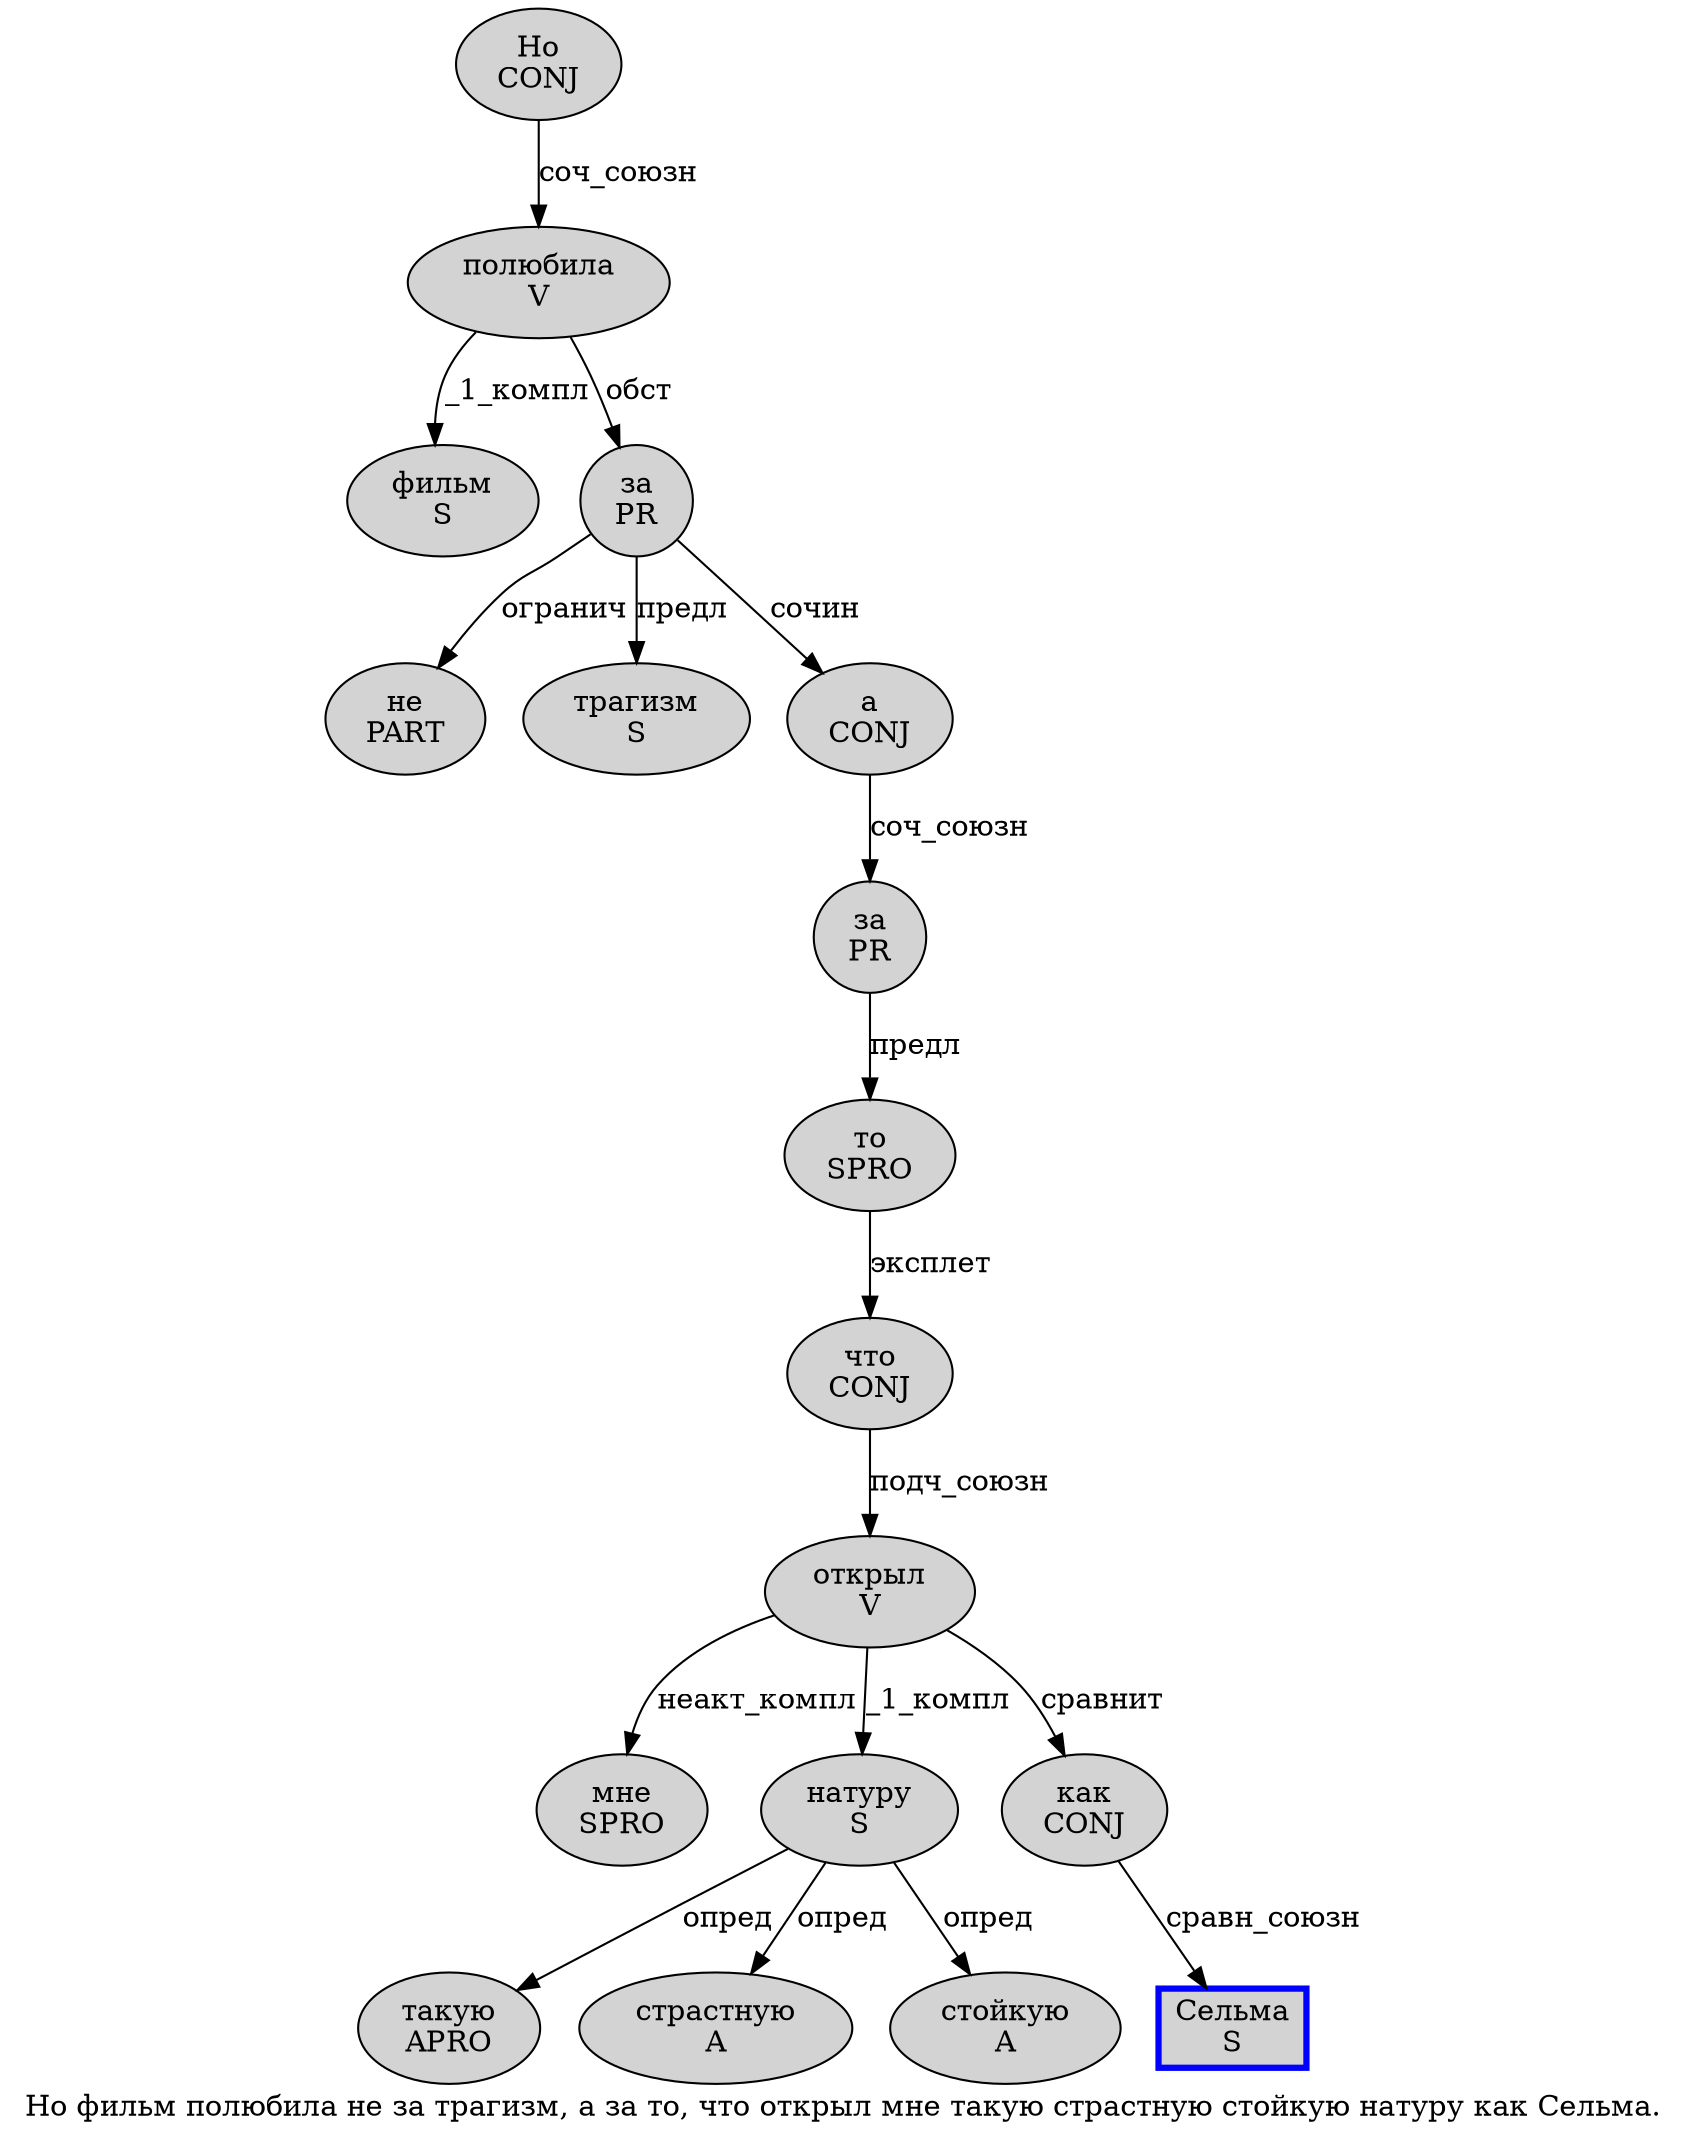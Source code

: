 digraph SENTENCE_1161 {
	graph [label="Но фильм полюбила не за трагизм, а за то, что открыл мне такую страстную стойкую натуру как Сельма."]
	node [style=filled]
		0 [label="Но
CONJ" color="" fillcolor=lightgray penwidth=1 shape=ellipse]
		1 [label="фильм
S" color="" fillcolor=lightgray penwidth=1 shape=ellipse]
		2 [label="полюбила
V" color="" fillcolor=lightgray penwidth=1 shape=ellipse]
		3 [label="не
PART" color="" fillcolor=lightgray penwidth=1 shape=ellipse]
		4 [label="за
PR" color="" fillcolor=lightgray penwidth=1 shape=ellipse]
		5 [label="трагизм
S" color="" fillcolor=lightgray penwidth=1 shape=ellipse]
		7 [label="а
CONJ" color="" fillcolor=lightgray penwidth=1 shape=ellipse]
		8 [label="за
PR" color="" fillcolor=lightgray penwidth=1 shape=ellipse]
		9 [label="то
SPRO" color="" fillcolor=lightgray penwidth=1 shape=ellipse]
		11 [label="что
CONJ" color="" fillcolor=lightgray penwidth=1 shape=ellipse]
		12 [label="открыл
V" color="" fillcolor=lightgray penwidth=1 shape=ellipse]
		13 [label="мне
SPRO" color="" fillcolor=lightgray penwidth=1 shape=ellipse]
		14 [label="такую
APRO" color="" fillcolor=lightgray penwidth=1 shape=ellipse]
		15 [label="страстную
A" color="" fillcolor=lightgray penwidth=1 shape=ellipse]
		16 [label="стойкую
A" color="" fillcolor=lightgray penwidth=1 shape=ellipse]
		17 [label="натуру
S" color="" fillcolor=lightgray penwidth=1 shape=ellipse]
		18 [label="как
CONJ" color="" fillcolor=lightgray penwidth=1 shape=ellipse]
		19 [label="Сельма
S" color=blue fillcolor=lightgray penwidth=3 shape=box]
			18 -> 19 [label="сравн_союзн"]
			8 -> 9 [label="предл"]
			4 -> 3 [label="огранич"]
			4 -> 5 [label="предл"]
			4 -> 7 [label="сочин"]
			11 -> 12 [label="подч_союзн"]
			7 -> 8 [label="соч_союзн"]
			12 -> 13 [label="неакт_компл"]
			12 -> 17 [label="_1_компл"]
			12 -> 18 [label="сравнит"]
			2 -> 1 [label="_1_компл"]
			2 -> 4 [label="обст"]
			9 -> 11 [label="эксплет"]
			17 -> 14 [label="опред"]
			17 -> 15 [label="опред"]
			17 -> 16 [label="опред"]
			0 -> 2 [label="соч_союзн"]
}